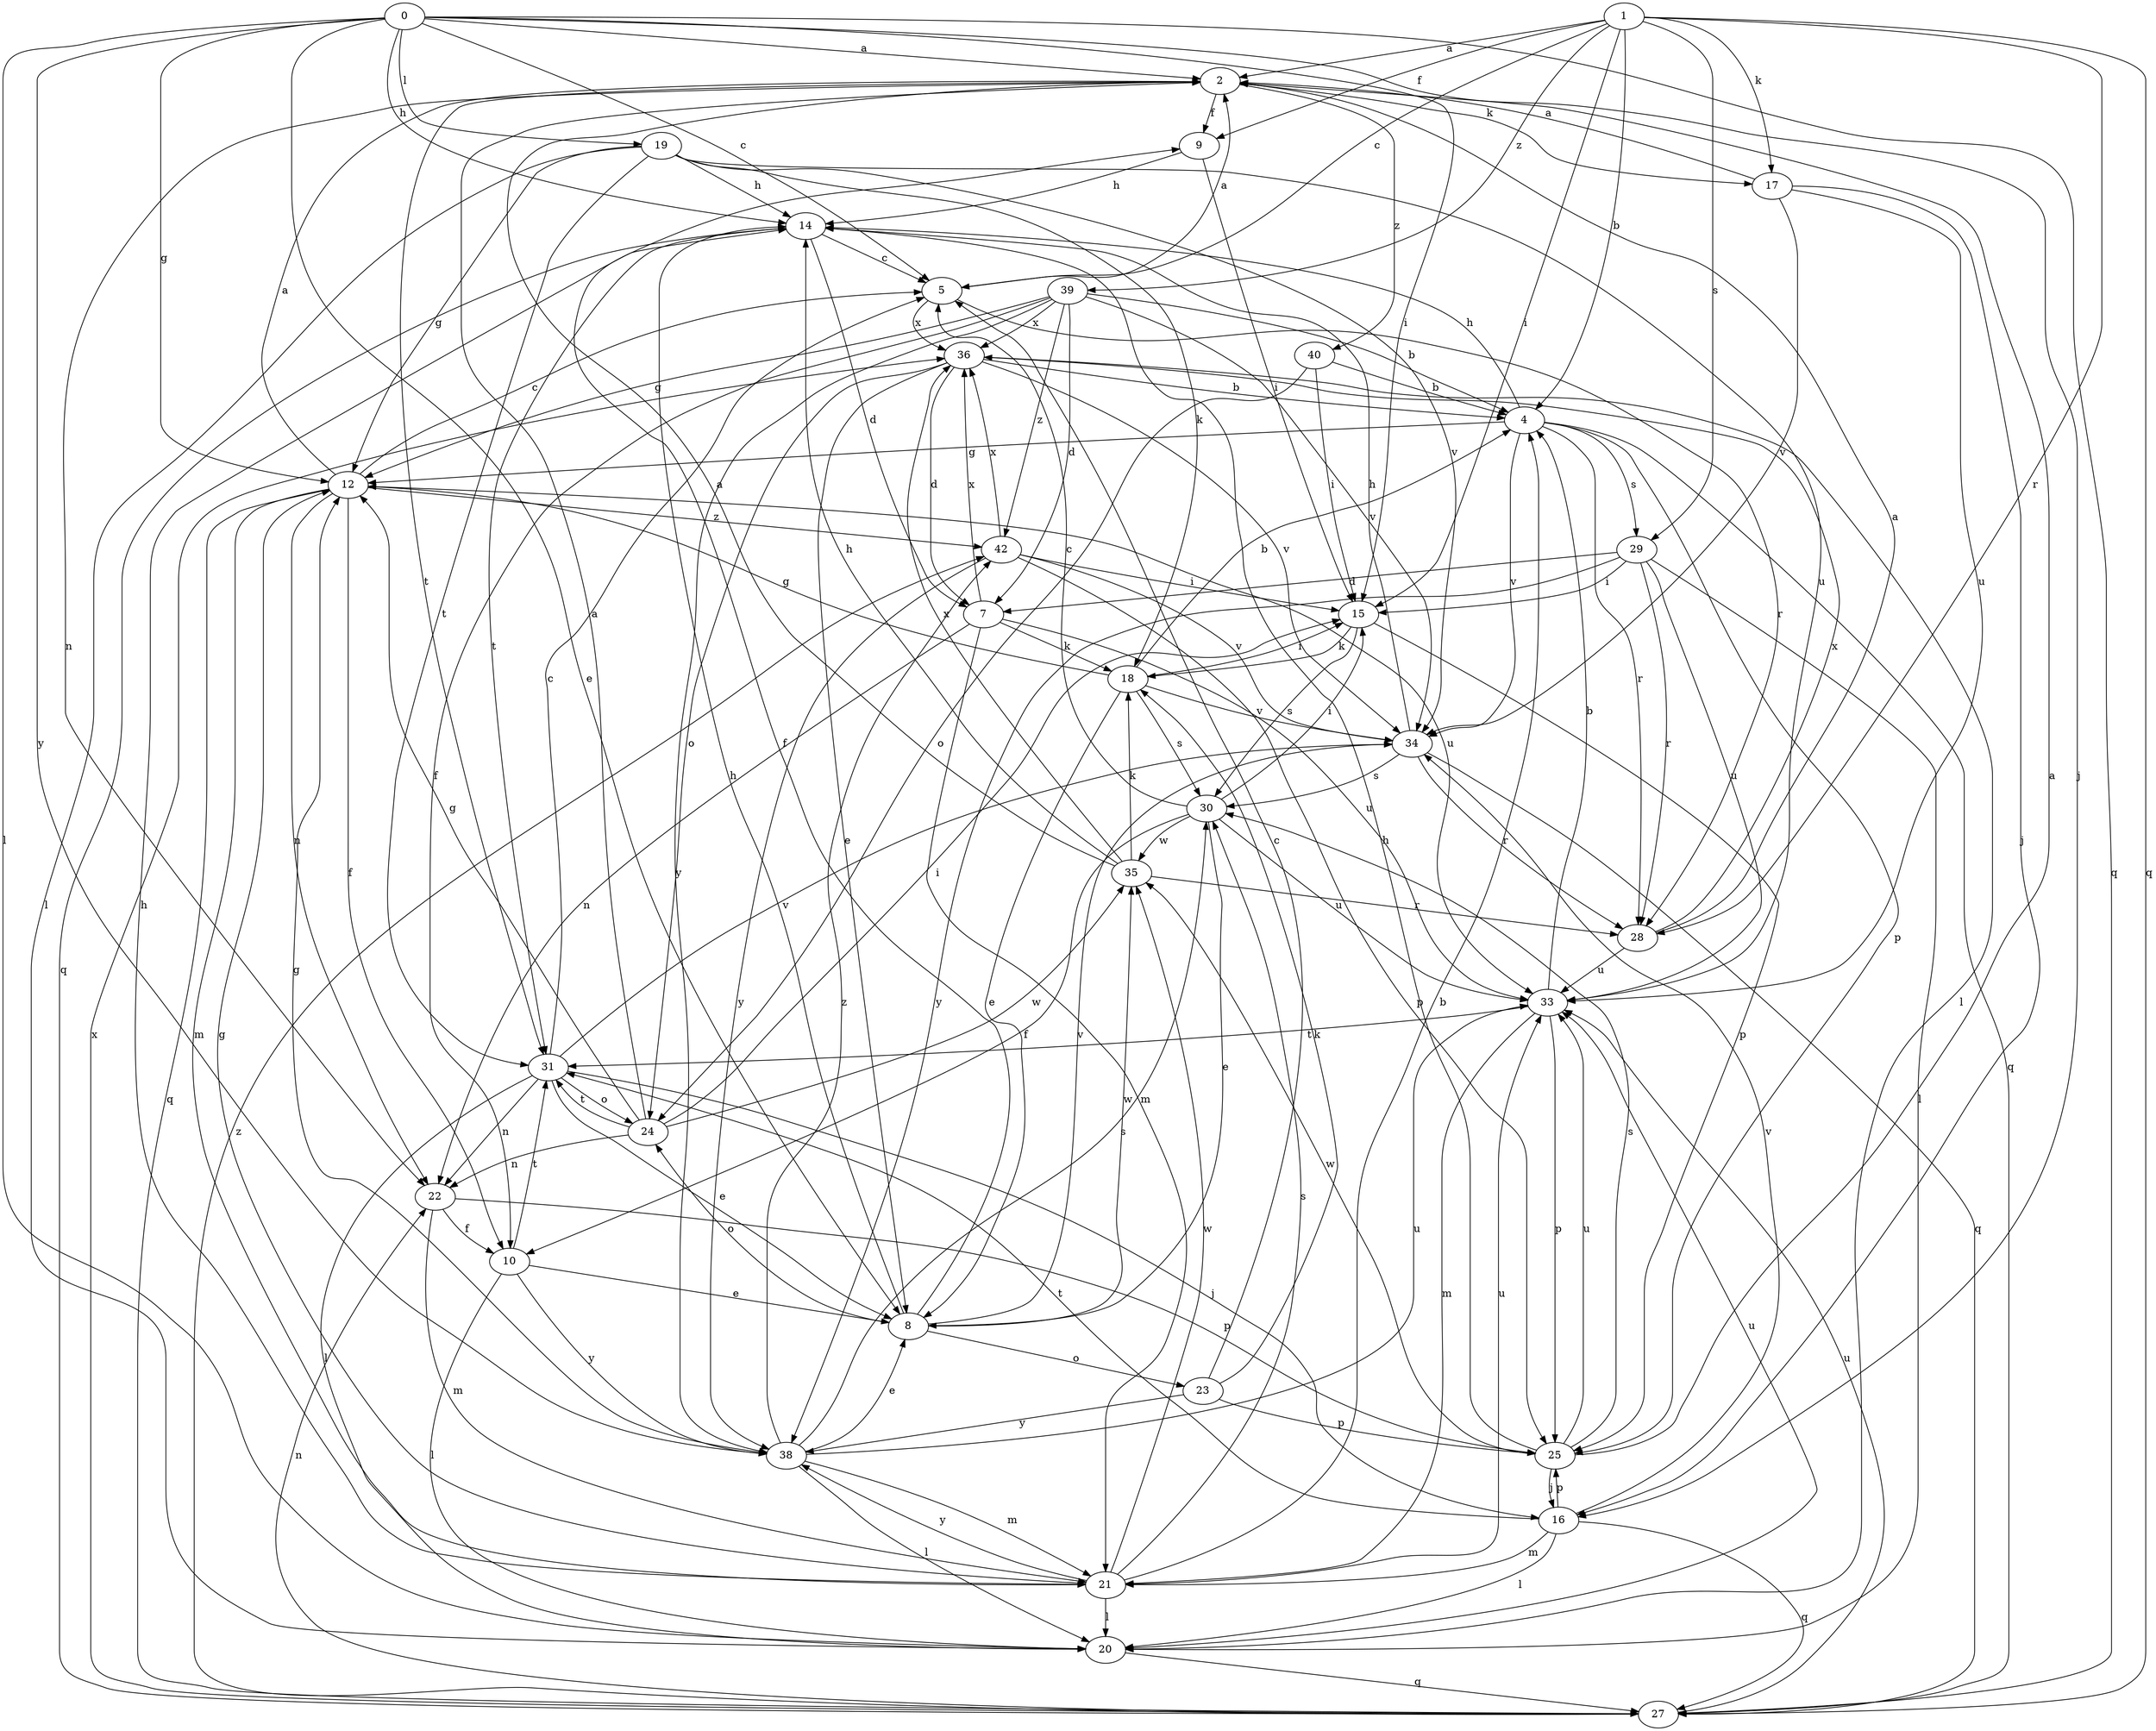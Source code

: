 strict digraph  {
0;
1;
2;
4;
5;
7;
8;
9;
10;
12;
14;
15;
16;
17;
18;
19;
20;
21;
22;
23;
24;
25;
27;
28;
29;
30;
31;
33;
34;
35;
36;
38;
39;
40;
42;
0 -> 2  [label=a];
0 -> 5  [label=c];
0 -> 8  [label=e];
0 -> 12  [label=g];
0 -> 14  [label=h];
0 -> 15  [label=i];
0 -> 16  [label=j];
0 -> 19  [label=l];
0 -> 20  [label=l];
0 -> 27  [label=q];
0 -> 38  [label=y];
1 -> 2  [label=a];
1 -> 4  [label=b];
1 -> 5  [label=c];
1 -> 9  [label=f];
1 -> 15  [label=i];
1 -> 17  [label=k];
1 -> 27  [label=q];
1 -> 28  [label=r];
1 -> 29  [label=s];
1 -> 39  [label=z];
2 -> 9  [label=f];
2 -> 17  [label=k];
2 -> 22  [label=n];
2 -> 31  [label=t];
2 -> 40  [label=z];
4 -> 12  [label=g];
4 -> 14  [label=h];
4 -> 25  [label=p];
4 -> 27  [label=q];
4 -> 28  [label=r];
4 -> 29  [label=s];
4 -> 34  [label=v];
5 -> 2  [label=a];
5 -> 28  [label=r];
5 -> 36  [label=x];
7 -> 18  [label=k];
7 -> 21  [label=m];
7 -> 22  [label=n];
7 -> 33  [label=u];
7 -> 36  [label=x];
8 -> 9  [label=f];
8 -> 14  [label=h];
8 -> 23  [label=o];
8 -> 24  [label=o];
8 -> 34  [label=v];
8 -> 35  [label=w];
9 -> 14  [label=h];
9 -> 15  [label=i];
10 -> 8  [label=e];
10 -> 20  [label=l];
10 -> 31  [label=t];
10 -> 38  [label=y];
12 -> 2  [label=a];
12 -> 5  [label=c];
12 -> 10  [label=f];
12 -> 21  [label=m];
12 -> 22  [label=n];
12 -> 27  [label=q];
12 -> 33  [label=u];
12 -> 42  [label=z];
14 -> 5  [label=c];
14 -> 7  [label=d];
14 -> 27  [label=q];
14 -> 31  [label=t];
15 -> 18  [label=k];
15 -> 25  [label=p];
15 -> 30  [label=s];
16 -> 20  [label=l];
16 -> 21  [label=m];
16 -> 25  [label=p];
16 -> 27  [label=q];
16 -> 31  [label=t];
16 -> 34  [label=v];
17 -> 2  [label=a];
17 -> 16  [label=j];
17 -> 33  [label=u];
17 -> 34  [label=v];
18 -> 4  [label=b];
18 -> 8  [label=e];
18 -> 12  [label=g];
18 -> 15  [label=i];
18 -> 30  [label=s];
18 -> 34  [label=v];
19 -> 12  [label=g];
19 -> 14  [label=h];
19 -> 18  [label=k];
19 -> 20  [label=l];
19 -> 31  [label=t];
19 -> 33  [label=u];
19 -> 34  [label=v];
20 -> 27  [label=q];
20 -> 33  [label=u];
21 -> 4  [label=b];
21 -> 12  [label=g];
21 -> 14  [label=h];
21 -> 20  [label=l];
21 -> 30  [label=s];
21 -> 33  [label=u];
21 -> 35  [label=w];
21 -> 38  [label=y];
22 -> 10  [label=f];
22 -> 21  [label=m];
22 -> 25  [label=p];
23 -> 5  [label=c];
23 -> 18  [label=k];
23 -> 25  [label=p];
23 -> 38  [label=y];
24 -> 2  [label=a];
24 -> 12  [label=g];
24 -> 15  [label=i];
24 -> 22  [label=n];
24 -> 31  [label=t];
24 -> 35  [label=w];
25 -> 2  [label=a];
25 -> 14  [label=h];
25 -> 16  [label=j];
25 -> 30  [label=s];
25 -> 33  [label=u];
25 -> 35  [label=w];
27 -> 22  [label=n];
27 -> 33  [label=u];
27 -> 36  [label=x];
27 -> 42  [label=z];
28 -> 2  [label=a];
28 -> 33  [label=u];
28 -> 36  [label=x];
29 -> 7  [label=d];
29 -> 15  [label=i];
29 -> 20  [label=l];
29 -> 28  [label=r];
29 -> 33  [label=u];
29 -> 38  [label=y];
30 -> 5  [label=c];
30 -> 8  [label=e];
30 -> 10  [label=f];
30 -> 15  [label=i];
30 -> 33  [label=u];
30 -> 35  [label=w];
31 -> 5  [label=c];
31 -> 8  [label=e];
31 -> 16  [label=j];
31 -> 20  [label=l];
31 -> 22  [label=n];
31 -> 24  [label=o];
31 -> 34  [label=v];
33 -> 4  [label=b];
33 -> 21  [label=m];
33 -> 25  [label=p];
33 -> 31  [label=t];
34 -> 14  [label=h];
34 -> 27  [label=q];
34 -> 28  [label=r];
34 -> 30  [label=s];
35 -> 2  [label=a];
35 -> 14  [label=h];
35 -> 18  [label=k];
35 -> 28  [label=r];
35 -> 36  [label=x];
36 -> 4  [label=b];
36 -> 7  [label=d];
36 -> 8  [label=e];
36 -> 20  [label=l];
36 -> 24  [label=o];
36 -> 34  [label=v];
38 -> 8  [label=e];
38 -> 12  [label=g];
38 -> 20  [label=l];
38 -> 21  [label=m];
38 -> 30  [label=s];
38 -> 33  [label=u];
38 -> 42  [label=z];
39 -> 4  [label=b];
39 -> 7  [label=d];
39 -> 10  [label=f];
39 -> 12  [label=g];
39 -> 34  [label=v];
39 -> 36  [label=x];
39 -> 38  [label=y];
39 -> 42  [label=z];
40 -> 4  [label=b];
40 -> 15  [label=i];
40 -> 24  [label=o];
42 -> 15  [label=i];
42 -> 25  [label=p];
42 -> 34  [label=v];
42 -> 36  [label=x];
42 -> 38  [label=y];
}
